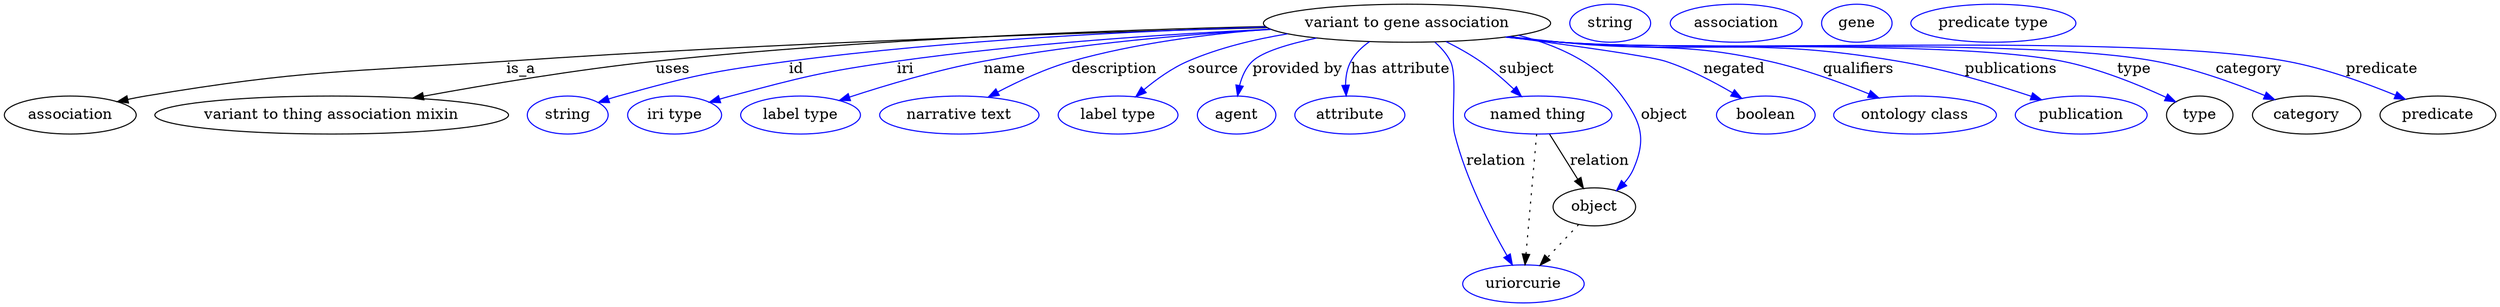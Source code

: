 digraph {
	graph [bb="0,0,1940.9,283"];
	node [label="\N"];
	"variant to gene association"	 [height=0.5,
		label="variant to gene association",
		pos="1076,265",
		width=2.9067];
	association	 [height=0.5,
		pos="50.046,178",
		width=1.3902];
	"variant to gene association" -> association	 [label=is_a,
		lp="394.05,221.5",
		pos="e,86.924,190.34 972.87,261.83 837.34,257.16 592.05,246.99 383.05,229 260.84,218.48 229.06,221.33 109.05,196 104.98,195.14 100.79,\
194.13 96.607,193.03"];
	"variant to thing association mixin"	 [height=0.5,
		pos="248.05,178",
		width=3.6108];
	"variant to gene association" -> "variant to thing association mixin"	 [label=uses,
		lp="510.05,221.5",
		pos="e,312.38,193.69 972,262.87 855.95,259.48 662.88,250.84 498.05,229 438.48,221.11 371.84,207.26 322.35,195.98"];
	id	 [color=blue,
		height=0.5,
		label=string,
		pos="427.05,178",
		width=0.84854];
	"variant to gene association" -> id	 [color=blue,
		label=id,
		lp="610.55,221.5",
		pos="e,450.86,189.6 972.6,261.8 876.8,257.73 730.63,248.69 605.05,229 542.74,219.23 526.73,216.36 467.05,196 464.8,195.23 462.5,194.38 \
460.2,193.49",
		style=solid];
	iri	 [color=blue,
		height=0.5,
		label="iri type",
		pos="512.05,178",
		width=1.011];
	"variant to gene association" -> iri	 [color=blue,
		label=iri,
		lp="698.55,221.5",
		pos="e,540.06,189.64 975.66,259.67 897.88,254.55 787.61,245.16 692.05,229 631.57,218.78 616.51,214.55 558.05,196 555.29,195.12 552.46,\
194.17 549.62,193.16",
		style=solid];
	name	 [color=blue,
		height=0.5,
		label="label type",
		pos="612.05,178",
		width=1.2638];
	"variant to gene association" -> name	 [color=blue,
		label=name,
		lp="773.55,221.5",
		pos="e,643.34,191.23 976.25,259.44 913.11,254.52 830.09,245.44 758.05,229 721.59,220.68 681.6,206.32 652.7,194.95",
		style=solid];
	description	 [color=blue,
		height=0.5,
		label="narrative text",
		pos="733.05,178",
		width=1.6068];
	"variant to gene association" -> description	 [color=blue,
		label=description,
		lp="858.55,221.5",
		pos="e,757.76,194.38 977.96,258.68 931.63,253.71 876.08,244.83 828.05,229 806.55,221.91 784.16,210.14 766.53,199.69",
		style=solid];
	source	 [color=blue,
		height=0.5,
		label="label type",
		pos="854.05,178",
		width=1.2638];
	"variant to gene association" -> source	 [color=blue,
		label=source,
		lp="932.05,221.5",
		pos="e,869.77,195.16 991.83,254.31 965.98,248.95 938.04,240.93 914.05,229 900.58,222.3 887.62,211.95 877.2,202.32",
		style=solid];
	"provided by"	 [color=blue,
		height=0.5,
		label=agent,
		pos="947.05,178",
		width=0.83048];
	"variant to gene association" -> "provided by"	 [color=blue,
		label="provided by",
		lp="996.05,221.5",
		pos="e,948.59,196.2 1013.7,250.54 991.83,244.38 970.82,236.81 963.05,229 956.9,222.83 953.11,214.33 950.78,206.04",
		style=solid];
	"has attribute"	 [color=blue,
		height=0.5,
		label=attribute,
		pos="1035,178",
		width=1.1193];
	"variant to gene association" -> "has attribute"	 [color=blue,
		label="has attribute",
		lp="1069.5,221.5",
		pos="e,1032,196.25 1050.1,247.37 1044.5,242.17 1039.2,235.97 1036,229 1032.9,222.02 1031.7,213.93 1031.6,206.27",
		style=solid];
	subject	 [color=blue,
		height=0.5,
		label="named thing",
		pos="1186,178",
		width=1.5346];
	"variant to gene association" -> subject	 [color=blue,
		label=subject,
		lp="1168.5,221.5",
		pos="e,1168.9,195.32 1104.7,247.57 1113.3,241.94 1122.8,235.47 1131,229 1141.5,220.85 1152.3,211.14 1161.5,202.39",
		style=solid];
	relation	 [color=blue,
		height=0.5,
		label=uriorcurie,
		pos="1173,18",
		width=1.2638];
	"variant to gene association" -> relation	 [color=blue,
		label=relation,
		lp="1154,134.5",
		pos="e,1166,36.23 1091.5,247.18 1095.7,241.64 1099.9,235.31 1103,229 1117.1,200.44 1112.4,190.32 1122,160 1134.7,119.97 1151.5,74.387 \
1162.3,45.907",
		style=solid];
	negated	 [color=blue,
		height=0.5,
		label=boolean,
		pos="1367,178",
		width=1.0652];
	"variant to gene association" -> negated	 [color=blue,
		label=negated,
		lp="1341.5,221.5",
		pos="e,1348.3,193.89 1152.3,252.61 1212.8,242.73 1287.7,230.33 1291,229 1308.7,222 1326.3,210.45 1340.2,200.12",
		style=solid];
	qualifiers	 [color=blue,
		height=0.5,
		label="ontology class",
		pos="1485,178",
		width=1.7151];
	"variant to gene association" -> qualifiers	 [color=blue,
		label=qualifiers,
		lp="1437,221.5",
		pos="e,1455.4,193.86 1151,252.44 1163.7,250.49 1176.7,248.6 1189,247 1267.9,236.74 1290.1,249.01 1367,229 1394.4,221.87 1423.7,209.29 \
1446.2,198.4",
		style=solid];
	publications	 [color=blue,
		height=0.5,
		label=publication,
		pos="1615,178",
		width=1.3902];
	"variant to gene association" -> publications	 [color=blue,
		label=publications,
		lp="1554.5,221.5",
		pos="e,1582.8,191.91 1150.1,252.2 1163,250.24 1176.4,248.41 1189,247 1312.1,233.25 1345.7,253.39 1467,229 1503.9,221.59 1544.2,207.3 \
1573.4,195.72",
		style=solid];
	type	 [height=0.5,
		pos="1710,178",
		width=0.75];
	"variant to gene association" -> type	 [color=blue,
		label=type,
		lp="1648,221.5",
		pos="e,1689.6,189.79 1149.1,252.12 1162.4,250.14 1176.1,248.32 1189,247 1367.4,228.87 1416.8,267.01 1592,229 1623.7,222.14 1657.3,206.68 \
1680.6,194.58",
		style=solid];
	category	 [height=0.5,
		pos="1796,178",
		width=1.1374];
	"variant to gene association" -> category	 [color=blue,
		label=category,
		lp="1736.5,221.5",
		pos="e,1768.5,191.72 1149.1,252.05 1162.4,250.07 1176.1,248.27 1189,247 1294.2,236.67 1560.6,250.33 1664,229 1697.5,222.11 1733.5,207.68 \
1759.5,195.92",
		style=solid];
	object	 [height=0.5,
		pos="1233,91",
		width=0.9027];
	"variant to gene association" -> object	 [color=blue,
		label=object,
		lp="1282,178",
		pos="e,1248.2,107.36 1156.3,253.28 1191,243.83 1228.6,226.78 1250,196 1267.7,170.64 1268.6,156.43 1259,127 1257.8,123.15 1256,119.36 \
1253.9,115.78",
		style=solid];
	predicate	 [height=0.5,
		pos="1898,178",
		width=1.1916];
	"variant to gene association" -> predicate	 [color=blue,
		label=predicate,
		lp="1839,221.5",
		pos="e,1870.1,191.78 1148.8,252.02 1162.2,250.04 1176,248.24 1189,247 1316.3,234.92 1638.7,254.08 1764,229 1798,222.21 1834.5,207.77 \
1860.9,195.98",
		style=solid];
	subject -> relation	 [pos="e,1174.5,36.223 1184.6,159.96 1182.3,132.35 1178,79.375 1175.4,46.525",
		style=dotted];
	subject -> object	 [label=relation,
		lp="1234,134.5",
		pos="e,1223.6,108.41 1195.8,159.97 1202.4,147.68 1211.3,131.2 1218.8,117.42"];
	association_type	 [color=blue,
		height=0.5,
		label=string,
		pos="1229,265",
		width=0.84854];
	association_category	 [color=blue,
		height=0.5,
		label=association,
		pos="1328,265",
		width=1.3902];
	object -> relation	 [pos="e,1187.2,35.261 1219.4,74.435 1211.8,65.207 1202.2,53.528 1193.8,43.191",
		style=dotted];
	"variant to gene association_object"	 [color=blue,
		height=0.5,
		label=gene,
		pos="1423,265",
		width=0.75827];
	"variant to gene association_predicate"	 [color=blue,
		height=0.5,
		label="predicate type",
		pos="1529,265",
		width=1.679];
}
